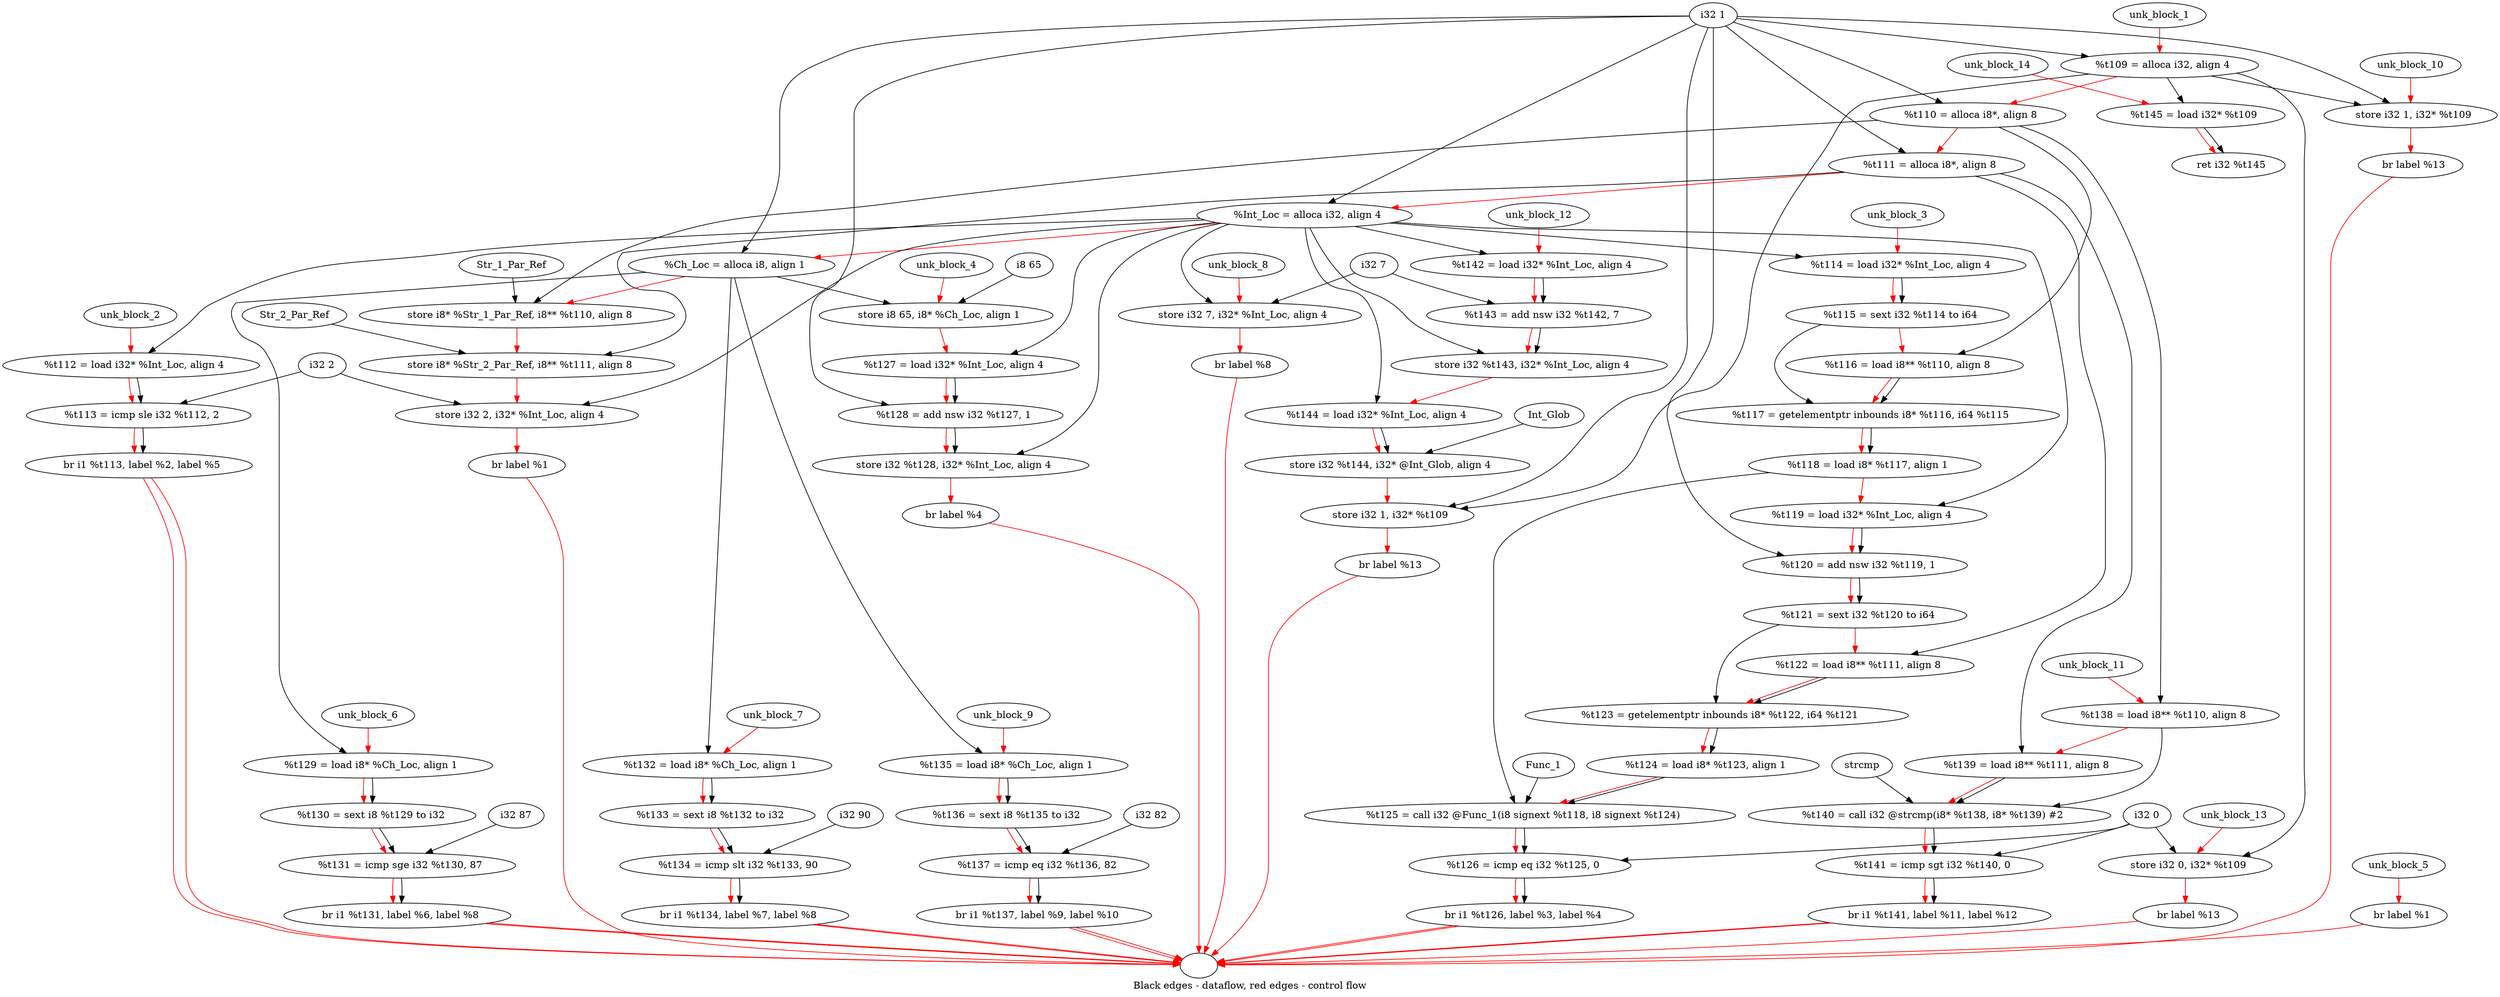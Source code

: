 digraph G {
compound=true
label="Black edges - dataflow, red edges - control flow"
"t109" [label="  %t109 = alloca i32, align 4"]
"t110" [label="  %t110 = alloca i8*, align 8"]
"t111" [label="  %t111 = alloca i8*, align 8"]
"Int_Loc" [label="  %Int_Loc = alloca i32, align 4"]
"Ch_Loc" [label="  %Ch_Loc = alloca i8, align 1"]
"_1" [label="  store i8* %Str_1_Par_Ref, i8** %t110, align 8"]
"_2" [label="  store i8* %Str_2_Par_Ref, i8** %t111, align 8"]
"_3" [label="  store i32 2, i32* %Int_Loc, align 4"]
"_4" [label="  br label %1"]
"unk_block_1" -> "t109"[color=red]
"i32 1" -> "t109"
"t109" -> "t110"[color=red weight=2]
"i32 1" -> "t110"
"t110" -> "t111"[color=red weight=2]
"i32 1" -> "t111"
"t111" -> "Int_Loc"[color=red weight=2]
"i32 1" -> "Int_Loc"
"Int_Loc" -> "Ch_Loc"[color=red weight=2]
"i32 1" -> "Ch_Loc"
"Ch_Loc" -> "_1"[color=red weight=2]
"Str_1_Par_Ref" -> "_1"
"t110" -> "_1"
"_1" -> "_2"[color=red weight=2]
"Str_2_Par_Ref" -> "_2"
"t111" -> "_2"
"_2" -> "_3"[color=red weight=2]
"i32 2" -> "_3"
"Int_Loc" -> "_3"
"_3" -> "_4"[color=red weight=2]
"_4" -> ""[color=red]

"t112" [label="  %t112 = load i32* %Int_Loc, align 4"]
"t113" [label="  %t113 = icmp sle i32 %t112, 2"]
"_5" [label="  br i1 %t113, label %2, label %5"]
"unk_block_2" -> "t112"[color=red]
"Int_Loc" -> "t112"
"t112" -> "t113"[color=red weight=2]
"t112" -> "t113"
"i32 2" -> "t113"
"t113" -> "_5"[color=red weight=2]
"t113" -> "_5"
"_5" -> ""[color=red]
"_5" -> ""[color=red]

"t114" [label="  %t114 = load i32* %Int_Loc, align 4"]
"t115" [label="  %t115 = sext i32 %t114 to i64"]
"t116" [label="  %t116 = load i8** %t110, align 8"]
"t117" [label="  %t117 = getelementptr inbounds i8* %t116, i64 %t115"]
"t118" [label="  %t118 = load i8* %t117, align 1"]
"t119" [label="  %t119 = load i32* %Int_Loc, align 4"]
"t120" [label="  %t120 = add nsw i32 %t119, 1"]
"t121" [label="  %t121 = sext i32 %t120 to i64"]
"t122" [label="  %t122 = load i8** %t111, align 8"]
"t123" [label="  %t123 = getelementptr inbounds i8* %t122, i64 %t121"]
"t124" [label="  %t124 = load i8* %t123, align 1"]
"t125" [label="  %t125 = call i32 @Func_1(i8 signext %t118, i8 signext %t124)"]
"t126" [label="  %t126 = icmp eq i32 %t125, 0"]
"_6" [label="  br i1 %t126, label %3, label %4"]
"unk_block_3" -> "t114"[color=red]
"Int_Loc" -> "t114"
"t114" -> "t115"[color=red weight=2]
"t114" -> "t115"
"t115" -> "t116"[color=red weight=2]
"t110" -> "t116"
"t116" -> "t117"[color=red weight=2]
"t116" -> "t117"
"t115" -> "t117"
"t117" -> "t118"[color=red weight=2]
"t117" -> "t118"
"t118" -> "t119"[color=red weight=2]
"Int_Loc" -> "t119"
"t119" -> "t120"[color=red weight=2]
"t119" -> "t120"
"i32 1" -> "t120"
"t120" -> "t121"[color=red weight=2]
"t120" -> "t121"
"t121" -> "t122"[color=red weight=2]
"t111" -> "t122"
"t122" -> "t123"[color=red weight=2]
"t122" -> "t123"
"t121" -> "t123"
"t123" -> "t124"[color=red weight=2]
"t123" -> "t124"
"t124" -> "t125"[color=red weight=2]
"t118" -> "t125"
"t124" -> "t125"
"Func_1" -> "t125"
"t125" -> "t126"[color=red weight=2]
"t125" -> "t126"
"i32 0" -> "t126"
"t126" -> "_6"[color=red weight=2]
"t126" -> "_6"
"_6" -> ""[color=red]
"_6" -> ""[color=red]

"_7" [label="  store i8 65, i8* %Ch_Loc, align 1"]
"t127" [label="  %t127 = load i32* %Int_Loc, align 4"]
"t128" [label="  %t128 = add nsw i32 %t127, 1"]
"_8" [label="  store i32 %t128, i32* %Int_Loc, align 4"]
"_9" [label="  br label %4"]
"unk_block_4" -> "_7"[color=red]
"i8 65" -> "_7"
"Ch_Loc" -> "_7"
"_7" -> "t127"[color=red weight=2]
"Int_Loc" -> "t127"
"t127" -> "t128"[color=red weight=2]
"t127" -> "t128"
"i32 1" -> "t128"
"t128" -> "_8"[color=red weight=2]
"t128" -> "_8"
"Int_Loc" -> "_8"
"_8" -> "_9"[color=red weight=2]
"_9" -> ""[color=red]

"_10" [label="  br label %1"]
"unk_block_5" -> "_10"[color=red]
"_10" -> ""[color=red]

"t129" [label="  %t129 = load i8* %Ch_Loc, align 1"]
"t130" [label="  %t130 = sext i8 %t129 to i32"]
"t131" [label="  %t131 = icmp sge i32 %t130, 87"]
"_11" [label="  br i1 %t131, label %6, label %8"]
"unk_block_6" -> "t129"[color=red]
"Ch_Loc" -> "t129"
"t129" -> "t130"[color=red weight=2]
"t129" -> "t130"
"t130" -> "t131"[color=red weight=2]
"t130" -> "t131"
"i32 87" -> "t131"
"t131" -> "_11"[color=red weight=2]
"t131" -> "_11"
"_11" -> ""[color=red]
"_11" -> ""[color=red]

"t132" [label="  %t132 = load i8* %Ch_Loc, align 1"]
"t133" [label="  %t133 = sext i8 %t132 to i32"]
"t134" [label="  %t134 = icmp slt i32 %t133, 90"]
"_12" [label="  br i1 %t134, label %7, label %8"]
"unk_block_7" -> "t132"[color=red]
"Ch_Loc" -> "t132"
"t132" -> "t133"[color=red weight=2]
"t132" -> "t133"
"t133" -> "t134"[color=red weight=2]
"t133" -> "t134"
"i32 90" -> "t134"
"t134" -> "_12"[color=red weight=2]
"t134" -> "_12"
"_12" -> ""[color=red]
"_12" -> ""[color=red]

"_13" [label="  store i32 7, i32* %Int_Loc, align 4"]
"_14" [label="  br label %8"]
"unk_block_8" -> "_13"[color=red]
"i32 7" -> "_13"
"Int_Loc" -> "_13"
"_13" -> "_14"[color=red weight=2]
"_14" -> ""[color=red]

"t135" [label="  %t135 = load i8* %Ch_Loc, align 1"]
"t136" [label="  %t136 = sext i8 %t135 to i32"]
"t137" [label="  %t137 = icmp eq i32 %t136, 82"]
"_15" [label="  br i1 %t137, label %9, label %10"]
"unk_block_9" -> "t135"[color=red]
"Ch_Loc" -> "t135"
"t135" -> "t136"[color=red weight=2]
"t135" -> "t136"
"t136" -> "t137"[color=red weight=2]
"t136" -> "t137"
"i32 82" -> "t137"
"t137" -> "_15"[color=red weight=2]
"t137" -> "_15"
"_15" -> ""[color=red]
"_15" -> ""[color=red]

"_16" [label="  store i32 1, i32* %t109"]
"_17" [label="  br label %13"]
"unk_block_10" -> "_16"[color=red]
"i32 1" -> "_16"
"t109" -> "_16"
"_16" -> "_17"[color=red weight=2]
"_17" -> ""[color=red]

"t138" [label="  %t138 = load i8** %t110, align 8"]
"t139" [label="  %t139 = load i8** %t111, align 8"]
"t140" [label="  %t140 = call i32 @strcmp(i8* %t138, i8* %t139) #2"]
"t141" [label="  %t141 = icmp sgt i32 %t140, 0"]
"_18" [label="  br i1 %t141, label %11, label %12"]
"unk_block_11" -> "t138"[color=red]
"t110" -> "t138"
"t138" -> "t139"[color=red weight=2]
"t111" -> "t139"
"t139" -> "t140"[color=red weight=2]
"t138" -> "t140"
"t139" -> "t140"
"strcmp" -> "t140"
"t140" -> "t141"[color=red weight=2]
"t140" -> "t141"
"i32 0" -> "t141"
"t141" -> "_18"[color=red weight=2]
"t141" -> "_18"
"_18" -> ""[color=red]
"_18" -> ""[color=red]

"t142" [label="  %t142 = load i32* %Int_Loc, align 4"]
"t143" [label="  %t143 = add nsw i32 %t142, 7"]
"_19" [label="  store i32 %t143, i32* %Int_Loc, align 4"]
"t144" [label="  %t144 = load i32* %Int_Loc, align 4"]
"_20" [label="  store i32 %t144, i32* @Int_Glob, align 4"]
"_21" [label="  store i32 1, i32* %t109"]
"_22" [label="  br label %13"]
"unk_block_12" -> "t142"[color=red]
"Int_Loc" -> "t142"
"t142" -> "t143"[color=red weight=2]
"t142" -> "t143"
"i32 7" -> "t143"
"t143" -> "_19"[color=red weight=2]
"t143" -> "_19"
"Int_Loc" -> "_19"
"_19" -> "t144"[color=red weight=2]
"Int_Loc" -> "t144"
"t144" -> "_20"[color=red weight=2]
"t144" -> "_20"
"Int_Glob" -> "_20"
"_20" -> "_21"[color=red weight=2]
"i32 1" -> "_21"
"t109" -> "_21"
"_21" -> "_22"[color=red weight=2]
"_22" -> ""[color=red]

"_23" [label="  store i32 0, i32* %t109"]
"_24" [label="  br label %13"]
"unk_block_13" -> "_23"[color=red]
"i32 0" -> "_23"
"t109" -> "_23"
"_23" -> "_24"[color=red weight=2]
"_24" -> ""[color=red]

"t145" [label="  %t145 = load i32* %t109"]
"_25" [label="  ret i32 %t145"]
"unk_block_14" -> "t145"[color=red]
"t109" -> "t145"
"t145" -> "_25"[color=red weight=2]
"t145" -> "_25"

}
